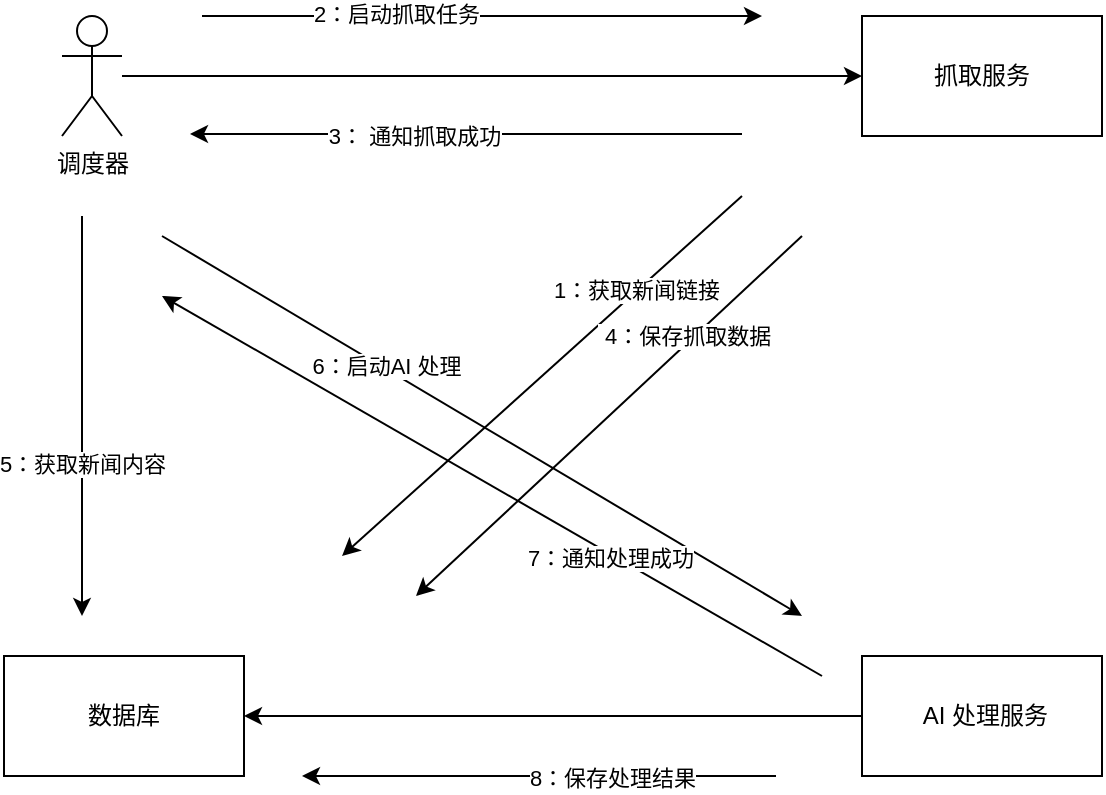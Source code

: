 <mxfile version="24.8.0">
  <diagram name="第 1 页" id="Ao9etXvCYwvVmgFGT4_e">
    <mxGraphModel dx="1051" dy="862" grid="1" gridSize="10" guides="1" tooltips="1" connect="1" arrows="1" fold="1" page="1" pageScale="1" pageWidth="827" pageHeight="1169" math="0" shadow="0">
      <root>
        <mxCell id="0" />
        <mxCell id="1" parent="0" />
        <mxCell id="LgvfqD7otSBF4haMbBFo-33" style="edgeStyle=orthogonalEdgeStyle;rounded=0;orthogonalLoop=1;jettySize=auto;html=1;entryX=0;entryY=0.5;entryDx=0;entryDy=0;" edge="1" parent="1" source="LgvfqD7otSBF4haMbBFo-26" target="LgvfqD7otSBF4haMbBFo-27">
          <mxGeometry relative="1" as="geometry" />
        </mxCell>
        <mxCell id="LgvfqD7otSBF4haMbBFo-26" value="调度器" style="shape=umlActor;verticalLabelPosition=bottom;verticalAlign=top;html=1;outlineConnect=0;" vertex="1" parent="1">
          <mxGeometry x="139" y="160" width="30" height="60" as="geometry" />
        </mxCell>
        <mxCell id="LgvfqD7otSBF4haMbBFo-27" value="抓取服务" style="rounded=0;whiteSpace=wrap;html=1;" vertex="1" parent="1">
          <mxGeometry x="539" y="160" width="120" height="60" as="geometry" />
        </mxCell>
        <mxCell id="LgvfqD7otSBF4haMbBFo-35" style="edgeStyle=orthogonalEdgeStyle;rounded=0;orthogonalLoop=1;jettySize=auto;html=1;entryX=1;entryY=0.5;entryDx=0;entryDy=0;" edge="1" parent="1" source="LgvfqD7otSBF4haMbBFo-28" target="LgvfqD7otSBF4haMbBFo-29">
          <mxGeometry relative="1" as="geometry" />
        </mxCell>
        <mxCell id="LgvfqD7otSBF4haMbBFo-28" value="&amp;nbsp;AI 处理服务" style="rounded=0;whiteSpace=wrap;html=1;" vertex="1" parent="1">
          <mxGeometry x="539" y="480" width="120" height="60" as="geometry" />
        </mxCell>
        <mxCell id="LgvfqD7otSBF4haMbBFo-29" value="数据库" style="rounded=0;whiteSpace=wrap;html=1;" vertex="1" parent="1">
          <mxGeometry x="110" y="480" width="120" height="60" as="geometry" />
        </mxCell>
        <mxCell id="LgvfqD7otSBF4haMbBFo-36" value="" style="endArrow=classic;html=1;rounded=0;" edge="1" parent="1">
          <mxGeometry width="50" height="50" relative="1" as="geometry">
            <mxPoint x="479" y="250" as="sourcePoint" />
            <mxPoint x="279" y="430" as="targetPoint" />
          </mxGeometry>
        </mxCell>
        <mxCell id="LgvfqD7otSBF4haMbBFo-48" value="1：获取新闻链接" style="edgeLabel;html=1;align=center;verticalAlign=middle;resizable=0;points=[];" vertex="1" connectable="0" parent="LgvfqD7otSBF4haMbBFo-36">
          <mxGeometry x="-0.476" y="-1" relative="1" as="geometry">
            <mxPoint as="offset" />
          </mxGeometry>
        </mxCell>
        <mxCell id="LgvfqD7otSBF4haMbBFo-38" value="" style="endArrow=classic;html=1;rounded=0;" edge="1" parent="1">
          <mxGeometry width="50" height="50" relative="1" as="geometry">
            <mxPoint x="209" y="160" as="sourcePoint" />
            <mxPoint x="489" y="160" as="targetPoint" />
          </mxGeometry>
        </mxCell>
        <mxCell id="LgvfqD7otSBF4haMbBFo-39" value="2：启动抓取任务" style="edgeLabel;html=1;align=center;verticalAlign=middle;resizable=0;points=[];" vertex="1" connectable="0" parent="LgvfqD7otSBF4haMbBFo-38">
          <mxGeometry x="-0.307" y="1" relative="1" as="geometry">
            <mxPoint as="offset" />
          </mxGeometry>
        </mxCell>
        <mxCell id="LgvfqD7otSBF4haMbBFo-40" value="" style="endArrow=classic;html=1;rounded=0;" edge="1" parent="1">
          <mxGeometry width="50" height="50" relative="1" as="geometry">
            <mxPoint x="509" y="270" as="sourcePoint" />
            <mxPoint x="316" y="450" as="targetPoint" />
          </mxGeometry>
        </mxCell>
        <mxCell id="LgvfqD7otSBF4haMbBFo-49" value="&amp;nbsp;4：保存抓取数据" style="edgeLabel;html=1;align=center;verticalAlign=middle;resizable=0;points=[];" vertex="1" connectable="0" parent="LgvfqD7otSBF4haMbBFo-40">
          <mxGeometry x="-0.412" y="-4" relative="1" as="geometry">
            <mxPoint as="offset" />
          </mxGeometry>
        </mxCell>
        <mxCell id="LgvfqD7otSBF4haMbBFo-42" value="" style="endArrow=classic;html=1;rounded=0;" edge="1" parent="1">
          <mxGeometry width="50" height="50" relative="1" as="geometry">
            <mxPoint x="479" y="219" as="sourcePoint" />
            <mxPoint x="203" y="219" as="targetPoint" />
          </mxGeometry>
        </mxCell>
        <mxCell id="LgvfqD7otSBF4haMbBFo-45" value="3： 通知抓取成功" style="edgeLabel;html=1;align=center;verticalAlign=middle;resizable=0;points=[];" vertex="1" connectable="0" parent="LgvfqD7otSBF4haMbBFo-42">
          <mxGeometry x="0.188" y="1" relative="1" as="geometry">
            <mxPoint as="offset" />
          </mxGeometry>
        </mxCell>
        <mxCell id="LgvfqD7otSBF4haMbBFo-46" value="" style="endArrow=classic;html=1;rounded=0;" edge="1" parent="1">
          <mxGeometry width="50" height="50" relative="1" as="geometry">
            <mxPoint x="189" y="270" as="sourcePoint" />
            <mxPoint x="509" y="460" as="targetPoint" />
          </mxGeometry>
        </mxCell>
        <mxCell id="LgvfqD7otSBF4haMbBFo-47" value="6：启动AI 处理" style="edgeLabel;html=1;align=center;verticalAlign=middle;resizable=0;points=[];" vertex="1" connectable="0" parent="LgvfqD7otSBF4haMbBFo-46">
          <mxGeometry x="-0.307" y="1" relative="1" as="geometry">
            <mxPoint as="offset" />
          </mxGeometry>
        </mxCell>
        <mxCell id="LgvfqD7otSBF4haMbBFo-52" style="rounded=0;orthogonalLoop=1;jettySize=auto;html=1;" edge="1" parent="1">
          <mxGeometry relative="1" as="geometry">
            <mxPoint x="149" y="260" as="sourcePoint" />
            <mxPoint x="149" y="460" as="targetPoint" />
          </mxGeometry>
        </mxCell>
        <mxCell id="LgvfqD7otSBF4haMbBFo-53" value="5：获取新闻内容" style="edgeLabel;html=1;align=center;verticalAlign=middle;resizable=0;points=[];" vertex="1" connectable="0" parent="LgvfqD7otSBF4haMbBFo-52">
          <mxGeometry x="0.236" relative="1" as="geometry">
            <mxPoint as="offset" />
          </mxGeometry>
        </mxCell>
        <mxCell id="LgvfqD7otSBF4haMbBFo-54" value="" style="endArrow=classic;html=1;rounded=0;" edge="1" parent="1">
          <mxGeometry width="50" height="50" relative="1" as="geometry">
            <mxPoint x="496" y="540" as="sourcePoint" />
            <mxPoint x="259" y="540" as="targetPoint" />
          </mxGeometry>
        </mxCell>
        <mxCell id="LgvfqD7otSBF4haMbBFo-55" value="8：保存处理结果" style="edgeLabel;html=1;align=center;verticalAlign=middle;resizable=0;points=[];" vertex="1" connectable="0" parent="LgvfqD7otSBF4haMbBFo-54">
          <mxGeometry x="-0.307" y="1" relative="1" as="geometry">
            <mxPoint as="offset" />
          </mxGeometry>
        </mxCell>
        <mxCell id="LgvfqD7otSBF4haMbBFo-56" value="" style="endArrow=classic;html=1;rounded=0;" edge="1" parent="1">
          <mxGeometry width="50" height="50" relative="1" as="geometry">
            <mxPoint x="519" y="490" as="sourcePoint" />
            <mxPoint x="189" y="300" as="targetPoint" />
          </mxGeometry>
        </mxCell>
        <mxCell id="LgvfqD7otSBF4haMbBFo-58" value="7：通知处理成功" style="edgeLabel;html=1;align=center;verticalAlign=middle;resizable=0;points=[];" vertex="1" connectable="0" parent="LgvfqD7otSBF4haMbBFo-56">
          <mxGeometry x="-0.358" y="2" relative="1" as="geometry">
            <mxPoint as="offset" />
          </mxGeometry>
        </mxCell>
      </root>
    </mxGraphModel>
  </diagram>
</mxfile>
